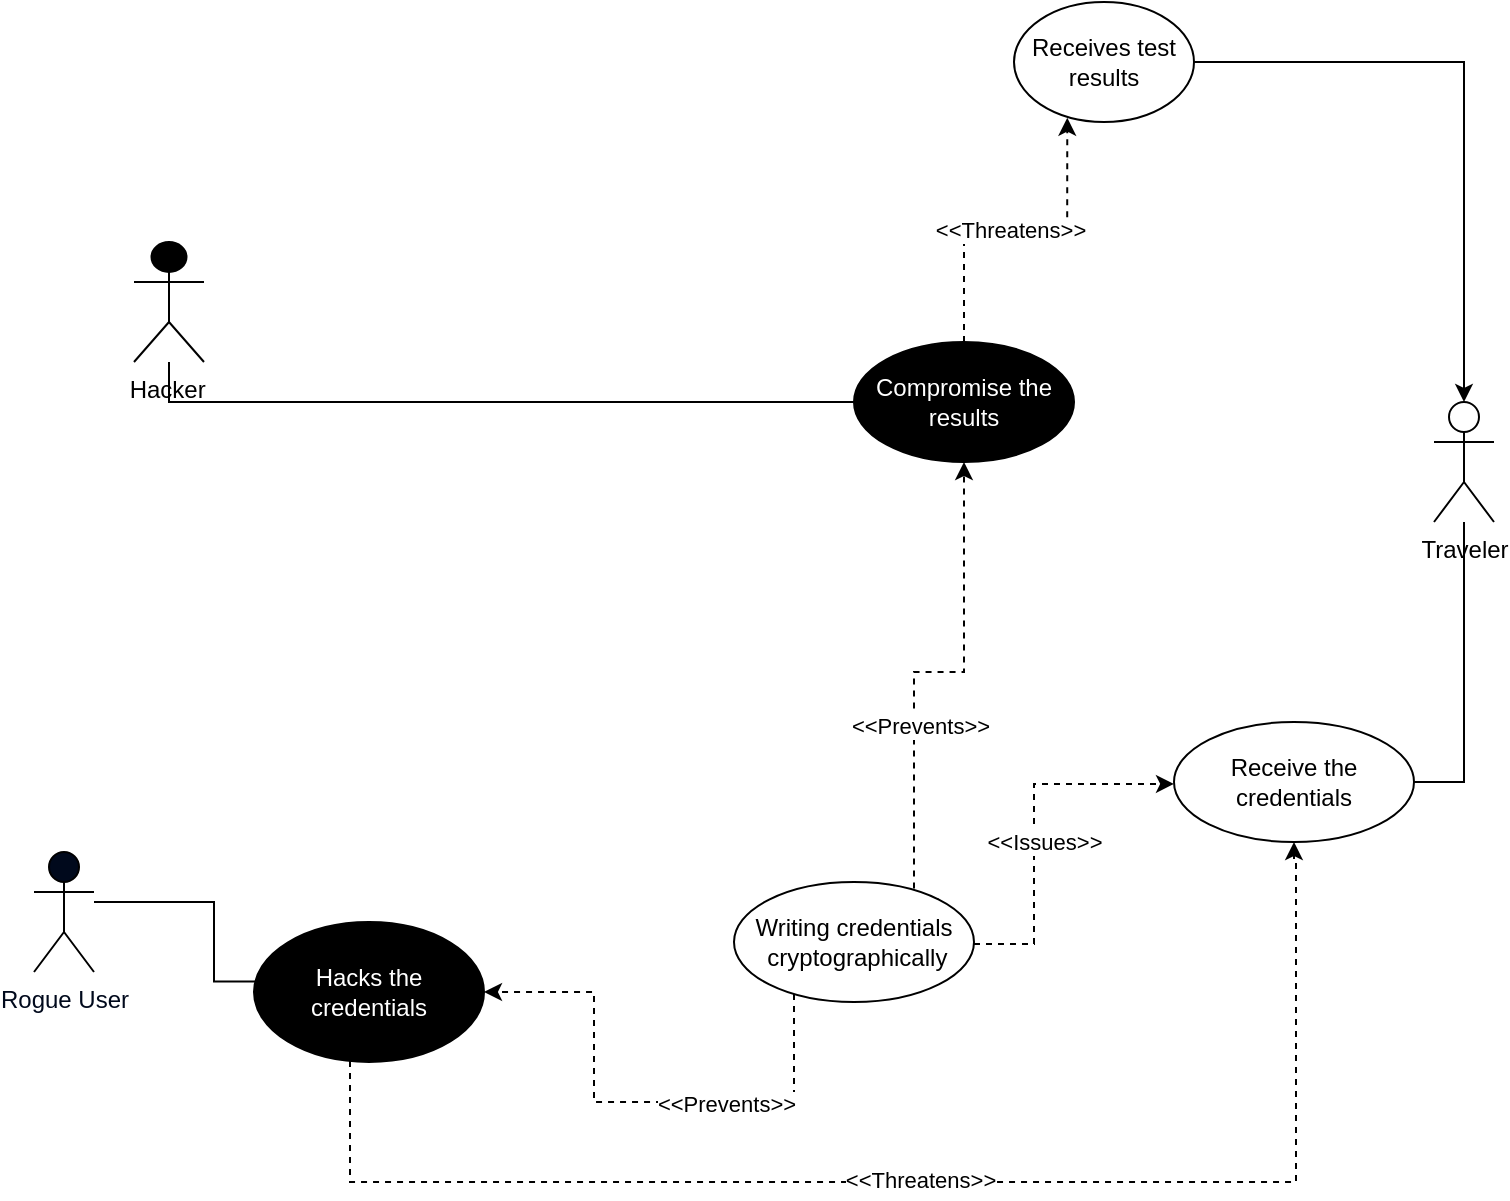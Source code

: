 <mxfile version="21.8.0" type="github">
  <diagram name="Page-1" id="hHoQwFloUAMHd9b8XSfH">
    <mxGraphModel dx="1108" dy="1800" grid="1" gridSize="10" guides="1" tooltips="1" connect="1" arrows="1" fold="1" page="1" pageScale="1" pageWidth="850" pageHeight="1100" math="0" shadow="0">
      <root>
        <mxCell id="0" />
        <mxCell id="1" parent="0" />
        <mxCell id="bgF9OY12VIYj5gz-CZeS-47" style="edgeStyle=orthogonalEdgeStyle;rounded=0;orthogonalLoop=1;jettySize=auto;html=1;entryX=1;entryY=0.5;entryDx=0;entryDy=0;endArrow=none;endFill=0;" edge="1" parent="1" source="bgF9OY12VIYj5gz-CZeS-6" target="bgF9OY12VIYj5gz-CZeS-46">
          <mxGeometry relative="1" as="geometry">
            <mxPoint x="890" y="130" as="sourcePoint" />
            <Array as="points">
              <mxPoint x="785" y="230" />
            </Array>
          </mxGeometry>
        </mxCell>
        <object label="Traveler" id="bgF9OY12VIYj5gz-CZeS-6">
          <mxCell style="shape=umlActor;verticalLabelPosition=bottom;verticalAlign=top;html=1;outlineConnect=0;" vertex="1" parent="1">
            <mxGeometry x="770" y="40" width="30" height="60" as="geometry" />
          </mxCell>
        </object>
        <mxCell id="bgF9OY12VIYj5gz-CZeS-39" style="edgeStyle=orthogonalEdgeStyle;rounded=0;orthogonalLoop=1;jettySize=auto;html=1;dashed=1;entryX=1;entryY=0.5;entryDx=0;entryDy=0;" edge="1" parent="1" source="bgF9OY12VIYj5gz-CZeS-14" target="bgF9OY12VIYj5gz-CZeS-28">
          <mxGeometry relative="1" as="geometry">
            <mxPoint x="340" y="290" as="targetPoint" />
            <Array as="points">
              <mxPoint x="450" y="390" />
              <mxPoint x="350" y="390" />
              <mxPoint x="350" y="335" />
            </Array>
          </mxGeometry>
        </mxCell>
        <mxCell id="bgF9OY12VIYj5gz-CZeS-40" value="&amp;lt;&amp;lt;Prevents&amp;gt;&amp;gt;" style="edgeLabel;html=1;align=center;verticalAlign=middle;resizable=0;points=[];" vertex="1" connectable="0" parent="bgF9OY12VIYj5gz-CZeS-39">
          <mxGeometry x="-0.33" y="1" relative="1" as="geometry">
            <mxPoint as="offset" />
          </mxGeometry>
        </mxCell>
        <mxCell id="bgF9OY12VIYj5gz-CZeS-51" style="edgeStyle=orthogonalEdgeStyle;rounded=0;orthogonalLoop=1;jettySize=auto;html=1;dashed=1;exitX=1;exitY=0.5;exitDx=0;exitDy=0;entryX=0;entryY=0.5;entryDx=0;entryDy=0;" edge="1" parent="1">
          <mxGeometry relative="1" as="geometry">
            <mxPoint x="540" y="310.95" as="sourcePoint" />
            <mxPoint x="640.0" y="230.95" as="targetPoint" />
            <Array as="points">
              <mxPoint x="570" y="310.95" />
              <mxPoint x="570" y="230.95" />
            </Array>
          </mxGeometry>
        </mxCell>
        <mxCell id="bgF9OY12VIYj5gz-CZeS-52" value="&amp;lt;&amp;lt;Issues&amp;gt;&amp;gt;" style="edgeLabel;html=1;align=center;verticalAlign=middle;resizable=0;points=[];" vertex="1" connectable="0" parent="bgF9OY12VIYj5gz-CZeS-51">
          <mxGeometry x="0.28" y="1" relative="1" as="geometry">
            <mxPoint y="30" as="offset" />
          </mxGeometry>
        </mxCell>
        <mxCell id="bgF9OY12VIYj5gz-CZeS-81" style="edgeStyle=orthogonalEdgeStyle;rounded=0;orthogonalLoop=1;jettySize=auto;html=1;exitX=1;exitY=0;exitDx=0;exitDy=0;entryX=0.5;entryY=1;entryDx=0;entryDy=0;dashed=1;" edge="1" parent="1" source="bgF9OY12VIYj5gz-CZeS-14" target="bgF9OY12VIYj5gz-CZeS-74">
          <mxGeometry relative="1" as="geometry">
            <Array as="points">
              <mxPoint x="510" y="289" />
              <mxPoint x="510" y="175" />
              <mxPoint x="535" y="175" />
            </Array>
          </mxGeometry>
        </mxCell>
        <mxCell id="bgF9OY12VIYj5gz-CZeS-82" value="&amp;lt;&amp;lt;Prevents&amp;gt;&amp;gt;" style="edgeLabel;html=1;align=center;verticalAlign=middle;resizable=0;points=[];" vertex="1" connectable="0" parent="bgF9OY12VIYj5gz-CZeS-81">
          <mxGeometry x="-0.12" y="-3" relative="1" as="geometry">
            <mxPoint y="13" as="offset" />
          </mxGeometry>
        </mxCell>
        <mxCell id="bgF9OY12VIYj5gz-CZeS-14" value="Writing credentials &amp;nbsp;cryptographically" style="ellipse;whiteSpace=wrap;html=1;" vertex="1" parent="1">
          <mxGeometry x="420" y="280" width="120" height="60" as="geometry" />
        </mxCell>
        <mxCell id="bgF9OY12VIYj5gz-CZeS-17" value="Receives test results" style="ellipse;whiteSpace=wrap;html=1;" vertex="1" parent="1">
          <mxGeometry x="560" y="-160" width="90" height="60" as="geometry" />
        </mxCell>
        <mxCell id="bgF9OY12VIYj5gz-CZeS-22" value="&lt;font color=&quot;#00091c&quot;&gt;Rogue User&lt;/font&gt;" style="shape=umlActor;verticalLabelPosition=bottom;verticalAlign=top;html=1;outlineConnect=0;fillColor=#00091C;fontColor=#ffffff;strokeColor=#000000;" vertex="1" parent="1">
          <mxGeometry x="70" y="265" width="30" height="60" as="geometry" />
        </mxCell>
        <mxCell id="bgF9OY12VIYj5gz-CZeS-24" value="" style="edgeStyle=orthogonalEdgeStyle;rounded=0;orthogonalLoop=1;jettySize=auto;html=1;entryX=0.025;entryY=0.425;entryDx=0;entryDy=0;entryPerimeter=0;endArrow=none;endFill=0;" edge="1" parent="1" source="bgF9OY12VIYj5gz-CZeS-22" target="bgF9OY12VIYj5gz-CZeS-28">
          <mxGeometry relative="1" as="geometry">
            <mxPoint x="260" y="460" as="targetPoint" />
            <Array as="points">
              <mxPoint x="160" y="290" />
              <mxPoint x="160" y="330" />
            </Array>
          </mxGeometry>
        </mxCell>
        <mxCell id="bgF9OY12VIYj5gz-CZeS-72" style="edgeStyle=orthogonalEdgeStyle;rounded=0;orthogonalLoop=1;jettySize=auto;html=1;entryX=0.5;entryY=1;entryDx=0;entryDy=0;dashed=1;" edge="1" parent="1" source="bgF9OY12VIYj5gz-CZeS-28" target="bgF9OY12VIYj5gz-CZeS-46">
          <mxGeometry relative="1" as="geometry">
            <mxPoint x="700" y="280" as="targetPoint" />
            <Array as="points">
              <mxPoint x="228" y="430" />
              <mxPoint x="701" y="430" />
              <mxPoint x="701" y="270" />
            </Array>
          </mxGeometry>
        </mxCell>
        <mxCell id="bgF9OY12VIYj5gz-CZeS-73" value="&amp;lt;&amp;lt;Threatens&amp;gt;&amp;gt;" style="edgeLabel;html=1;align=center;verticalAlign=middle;resizable=0;points=[];" vertex="1" connectable="0" parent="bgF9OY12VIYj5gz-CZeS-72">
          <mxGeometry x="-0.019" y="1" relative="1" as="geometry">
            <mxPoint as="offset" />
          </mxGeometry>
        </mxCell>
        <mxCell id="bgF9OY12VIYj5gz-CZeS-28" value="&lt;font color=&quot;#ffffff&quot;&gt;Hacks the credentials&lt;/font&gt;" style="ellipse;whiteSpace=wrap;html=1;fillColor=#000000;" vertex="1" parent="1">
          <mxGeometry x="180" y="300" width="115" height="70" as="geometry" />
        </mxCell>
        <mxCell id="bgF9OY12VIYj5gz-CZeS-46" value="Receive the credentials" style="ellipse;whiteSpace=wrap;html=1;" vertex="1" parent="1">
          <mxGeometry x="640" y="200" width="120" height="60" as="geometry" />
        </mxCell>
        <mxCell id="bgF9OY12VIYj5gz-CZeS-75" style="edgeStyle=orthogonalEdgeStyle;rounded=0;orthogonalLoop=1;jettySize=auto;html=1;entryX=0;entryY=0.5;entryDx=0;entryDy=0;endArrow=none;endFill=0;" edge="1" parent="1" source="bgF9OY12VIYj5gz-CZeS-64" target="bgF9OY12VIYj5gz-CZeS-74">
          <mxGeometry relative="1" as="geometry">
            <Array as="points">
              <mxPoint x="138" y="40" />
            </Array>
          </mxGeometry>
        </mxCell>
        <mxCell id="bgF9OY12VIYj5gz-CZeS-64" value="Hacker&amp;nbsp;" style="shape=umlActor;verticalLabelPosition=bottom;verticalAlign=top;html=1;outlineConnect=0;fillColor=#000000;" vertex="1" parent="1">
          <mxGeometry x="120" y="-40" width="35" height="60" as="geometry" />
        </mxCell>
        <mxCell id="bgF9OY12VIYj5gz-CZeS-70" style="edgeStyle=orthogonalEdgeStyle;rounded=0;orthogonalLoop=1;jettySize=auto;html=1;entryX=0.5;entryY=0;entryDx=0;entryDy=0;entryPerimeter=0;" edge="1" parent="1" source="bgF9OY12VIYj5gz-CZeS-17" target="bgF9OY12VIYj5gz-CZeS-6">
          <mxGeometry relative="1" as="geometry" />
        </mxCell>
        <mxCell id="bgF9OY12VIYj5gz-CZeS-74" value="&lt;font color=&quot;#ffffff&quot;&gt;Compromise the results&lt;/font&gt;" style="ellipse;whiteSpace=wrap;html=1;fillColor=#000000;" vertex="1" parent="1">
          <mxGeometry x="480" y="10" width="110" height="60" as="geometry" />
        </mxCell>
        <mxCell id="bgF9OY12VIYj5gz-CZeS-77" style="edgeStyle=orthogonalEdgeStyle;rounded=0;orthogonalLoop=1;jettySize=auto;html=1;entryX=0.296;entryY=0.964;entryDx=0;entryDy=0;entryPerimeter=0;dashed=1;" edge="1" parent="1" source="bgF9OY12VIYj5gz-CZeS-74" target="bgF9OY12VIYj5gz-CZeS-17">
          <mxGeometry relative="1" as="geometry" />
        </mxCell>
        <mxCell id="bgF9OY12VIYj5gz-CZeS-80" value="&amp;lt;&amp;lt;Threatens&amp;gt;&amp;gt;" style="edgeLabel;html=1;align=center;verticalAlign=middle;resizable=0;points=[];" vertex="1" connectable="0" parent="bgF9OY12VIYj5gz-CZeS-77">
          <mxGeometry x="-0.161" y="1" relative="1" as="geometry">
            <mxPoint x="9" as="offset" />
          </mxGeometry>
        </mxCell>
      </root>
    </mxGraphModel>
  </diagram>
</mxfile>

